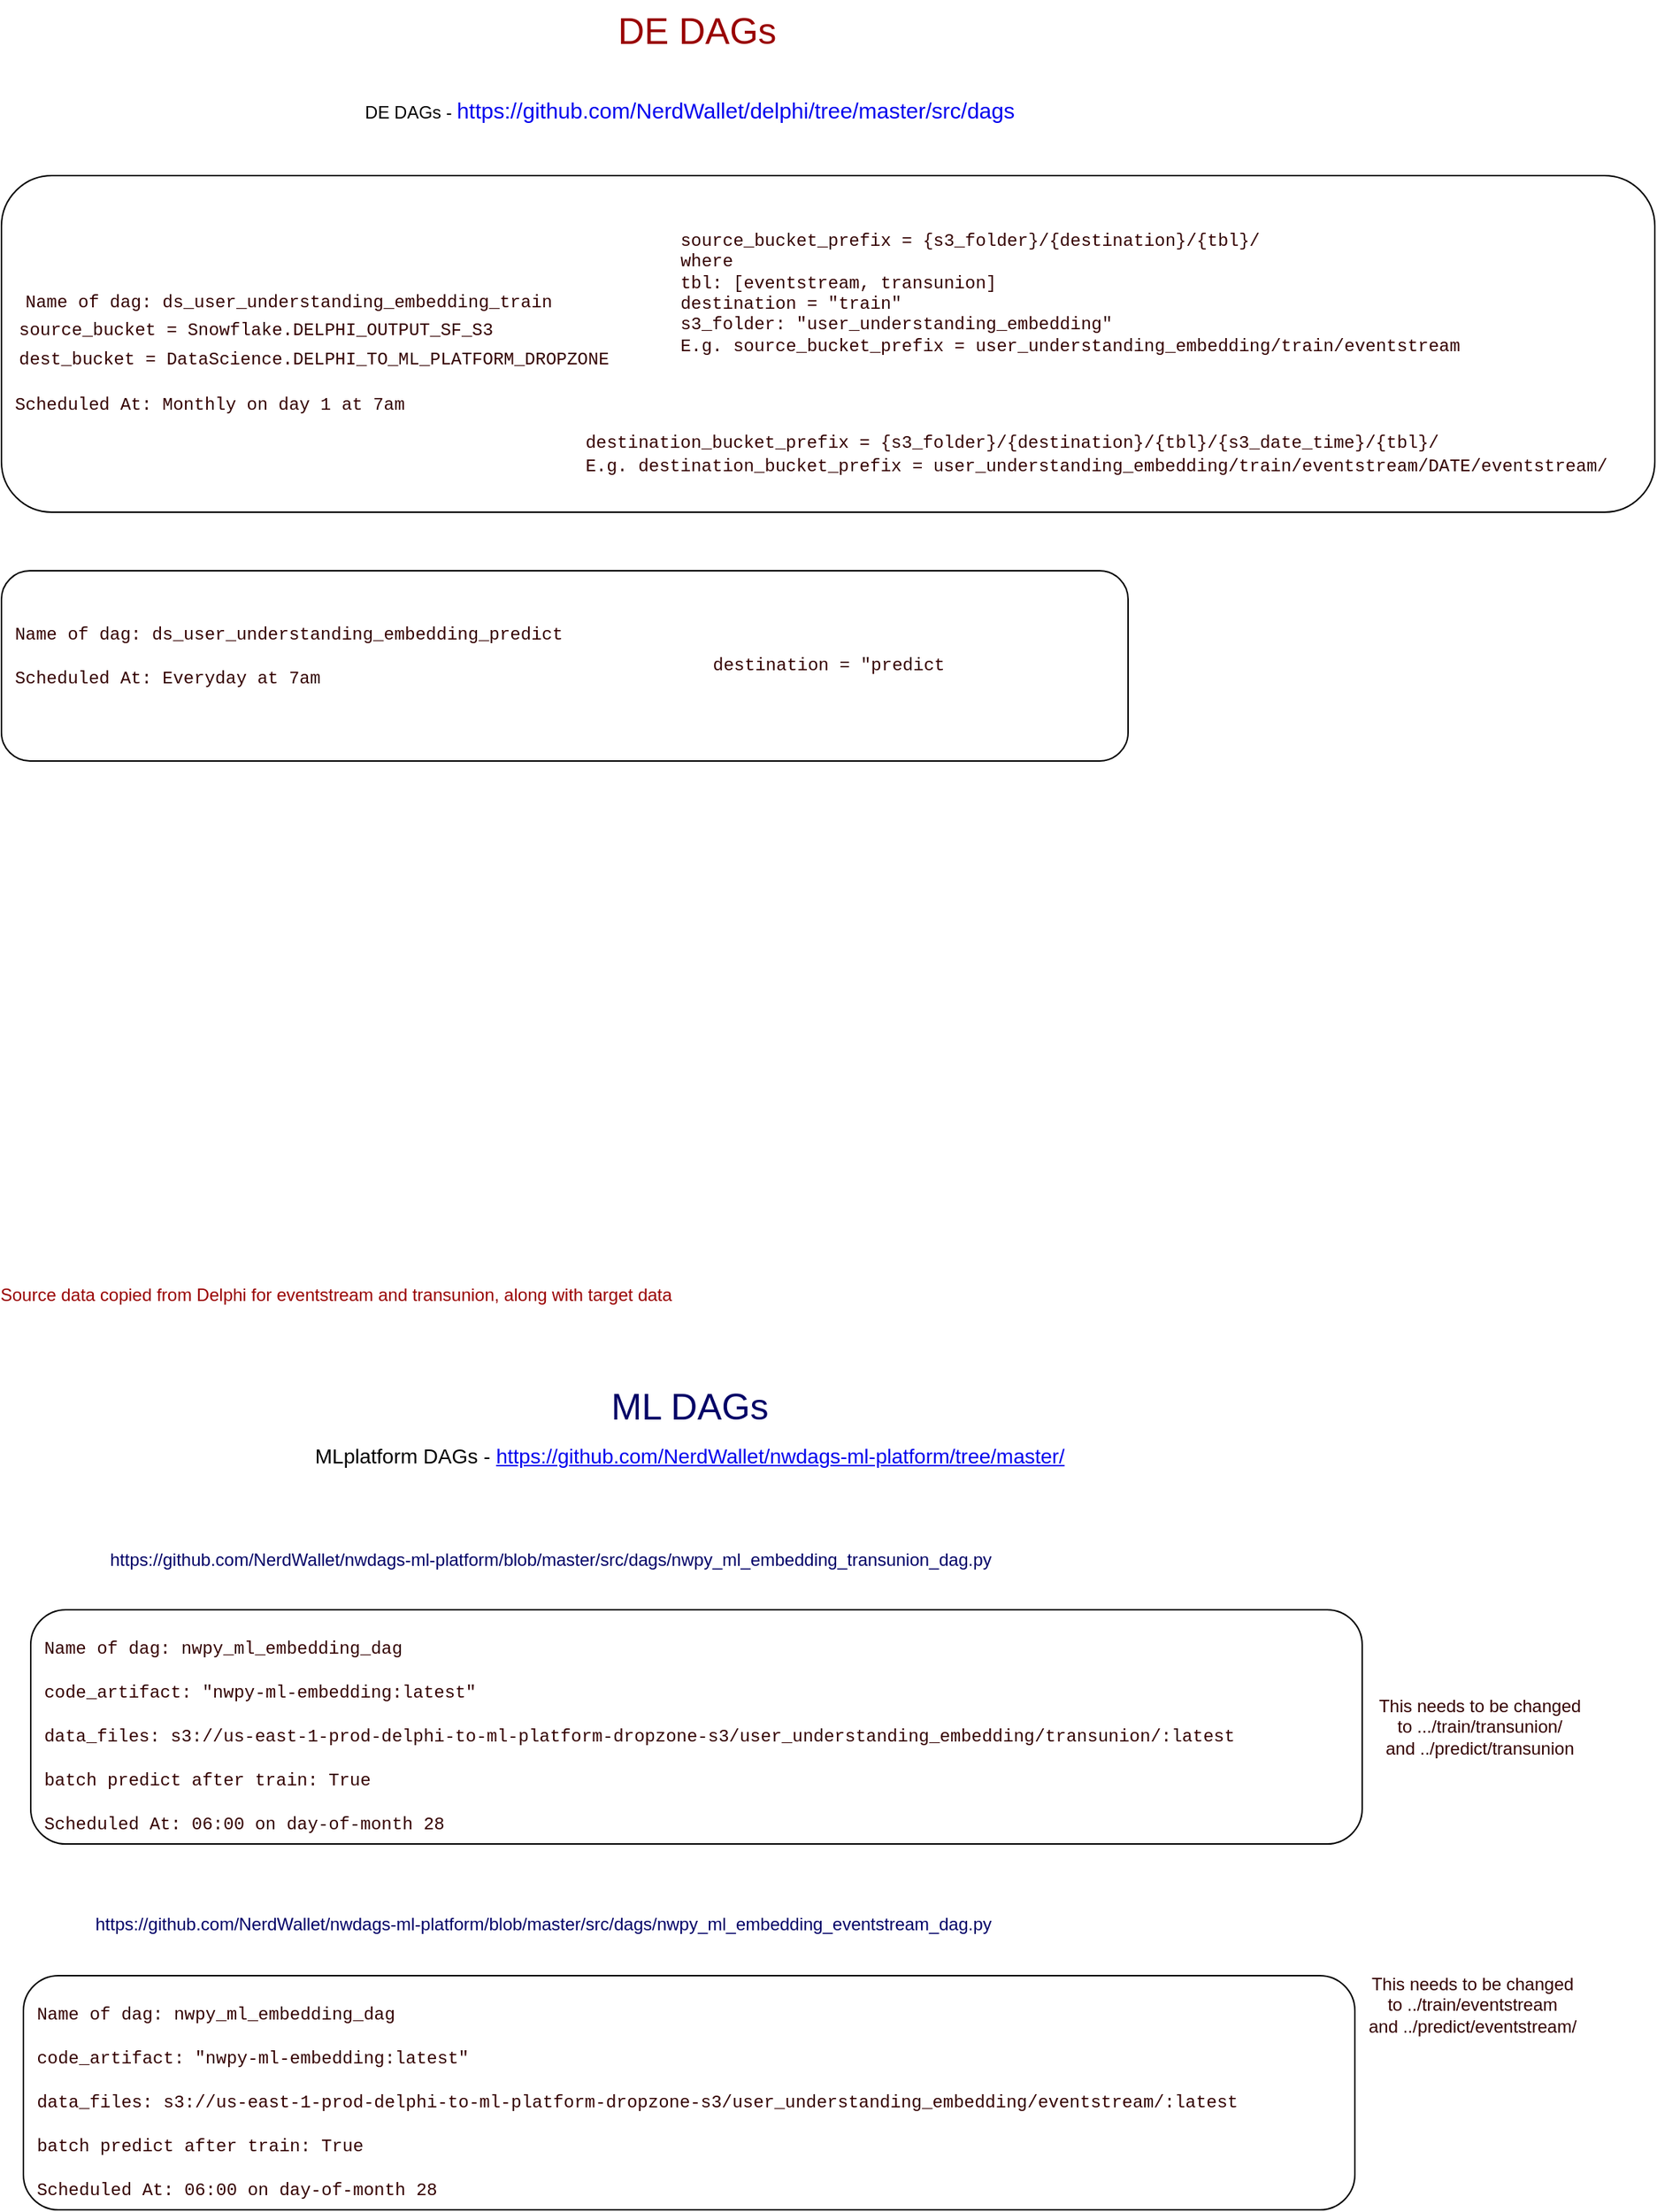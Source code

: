 <mxfile version="20.0.4" type="github">
  <diagram id="J3DCZBRzC3aoTUAwQ61n" name="Page-1">
    <mxGraphModel dx="1903" dy="1597" grid="1" gridSize="10" guides="1" tooltips="1" connect="1" arrows="1" fold="1" page="1" pageScale="1" pageWidth="850" pageHeight="1100" math="0" shadow="0">
      <root>
        <mxCell id="0" />
        <mxCell id="1" parent="0" />
        <mxCell id="DPSiODVmER1UZPMJQLEv-35" value="Source data copied from Delphi for eventstream and transunion, along with target data&amp;nbsp;" style="text;html=1;strokeColor=none;fillColor=none;align=center;verticalAlign=middle;rounded=0;labelBackgroundColor=none;fontColor=#990000;" parent="1" vertex="1">
          <mxGeometry x="-40" y="140" width="60" height="30" as="geometry" />
        </mxCell>
        <mxCell id="DPSiODVmER1UZPMJQLEv-47" style="edgeStyle=orthogonalEdgeStyle;rounded=0;orthogonalLoop=1;jettySize=auto;html=1;exitX=0;exitY=0;exitDx=63.75;exitDy=80;exitPerimeter=0;fontColor=#000000;entryX=0.703;entryY=0.986;entryDx=0;entryDy=0;entryPerimeter=0;" parent="1" source="DPSiODVmER1UZPMJQLEv-42" edge="1">
          <mxGeometry relative="1" as="geometry">
            <mxPoint x="809.51" y="519.02" as="targetPoint" />
          </mxGeometry>
        </mxCell>
        <mxCell id="DPSiODVmER1UZPMJQLEv-51" value="&lt;font style=&quot;font-size: 14px;&quot;&gt;MLplatform DAGs - &lt;a href=&quot;https://github.com/NerdWallet/delphi/tree/master/src/dags&quot;&gt;https://github.com/NerdWallet/nwdags-ml-platform/tree/master/&lt;/a&gt;&lt;/font&gt;" style="text;html=1;align=center;verticalAlign=middle;resizable=0;points=[];autosize=1;strokeColor=none;fillColor=none;fontColor=#000000;" parent="1" vertex="1">
          <mxGeometry x="-40" y="250" width="540" height="30" as="geometry" />
        </mxCell>
        <mxCell id="DPSiODVmER1UZPMJQLEv-52" value="DE DAGs -&amp;nbsp;&lt;a style=&quot;box-sizing: inherit; text-decoration-line: none; font-family: Slack-Lato, Slack-Fractions, appleLogo, sans-serif; font-size: 15px; font-variant-ligatures: common-ligatures; text-align: left;&quot; data-remove-tab-index=&quot;true&quot; tabindex=&quot;-1&quot; rel=&quot;noopener noreferrer&quot; href=&quot;https://github.com/NerdWallet/delphi/tree/master/src/dags&quot; data-sk=&quot;tooltip_parent&quot; data-stringify-link=&quot;https://github.com/NerdWallet/delphi/tree/master/src/dags&quot; class=&quot;c-link&quot; target=&quot;_blank&quot;&gt;https://github.com/NerdWallet/delphi/tree/master/src/dags&lt;/a&gt;" style="text;html=1;align=center;verticalAlign=middle;resizable=0;points=[];autosize=1;strokeColor=none;fillColor=none;fontColor=#000000;" parent="1" vertex="1">
          <mxGeometry x="-5" y="-670" width="470" height="30" as="geometry" />
        </mxCell>
        <mxCell id="9Zdf6GrbdQyKHOPBXZbT-1" value="&lt;font color=&quot;#990000&quot; style=&quot;font-size: 25px;&quot;&gt;DE DAGs&lt;/font&gt;" style="text;html=1;align=center;verticalAlign=middle;resizable=0;points=[];autosize=1;strokeColor=none;fillColor=none;" vertex="1" parent="1">
          <mxGeometry x="170" y="-730" width="130" height="40" as="geometry" />
        </mxCell>
        <mxCell id="9Zdf6GrbdQyKHOPBXZbT-2" value="&lt;font color=&quot;#000066&quot;&gt;ML DAGs&lt;/font&gt;" style="text;html=1;align=center;verticalAlign=middle;resizable=0;points=[];autosize=1;strokeColor=none;fillColor=none;fontSize=25;" vertex="1" parent="1">
          <mxGeometry x="165" y="210" width="130" height="40" as="geometry" />
        </mxCell>
        <mxCell id="9Zdf6GrbdQyKHOPBXZbT-4" value="&lt;span style=&quot;caret-color: rgb(165, 214, 255); font-family: ui-monospace, SFMono-Regular, &amp;quot;SF Mono&amp;quot;, Menlo, Consolas, &amp;quot;Liberation Mono&amp;quot;, monospace; font-size: 12px; text-size-adjust: auto;&quot;&gt;&lt;font color=&quot;#330000&quot;&gt;&lt;span style=&quot;white-space: pre;&quot;&gt;	&lt;/span&gt;Name of dag: nwpy_ml_embedding_dag&lt;br&gt;&lt;span style=&quot;box-sizing: border-box; caret-color: rgb(201, 209, 217); text-size-adjust: auto;&quot; class=&quot;pl-s1&quot;&gt;&lt;span style=&quot;box-sizing: border-box;&quot; data-hydro-click-hmac=&quot;99df0de95a7838768272debd3a4633718ef6220060d011ebce648fd38299e85e&quot; data-hydro-click=&quot;{&amp;quot;event_type&amp;quot;:&amp;quot;code_navigation.click_on_symbol&amp;quot;,&amp;quot;payload&amp;quot;:{&amp;quot;action&amp;quot;:&amp;quot;click_on_symbol&amp;quot;,&amp;quot;repository_id&amp;quot;:171959319,&amp;quot;ref&amp;quot;:&amp;quot;master&amp;quot;,&amp;quot;language&amp;quot;:&amp;quot;Python&amp;quot;,&amp;quot;backend&amp;quot;:&amp;quot;ALEPH_PRECISE&amp;quot;,&amp;quot;code_nav_context&amp;quot;:&amp;quot;BLOB_VIEW&amp;quot;,&amp;quot;retry_backend&amp;quot;:&amp;quot;&amp;quot;,&amp;quot;originating_url&amp;quot;:&amp;quot;https://github.com/NerdWallet/nwdags-ml-platform/find-definition?q=code_artifact&amp;amp;blob_path=src%2Fdags%2Fnwpy_ml_embedding_eventstream_dag.py&amp;amp;ref=master&amp;amp;language=Python&amp;amp;row=12&amp;amp;col=0&amp;amp;code_nav_context=BLOB_VIEW&amp;quot;,&amp;quot;user_id&amp;quot;:102988599}}&quot; class=&quot;pl-token&quot;&gt;&lt;span style=&quot;white-space: pre;&quot;&gt;	&lt;/span&gt;code_artifact:&lt;/span&gt;&lt;/span&gt;&lt;span style=&quot;caret-color: rgb(201, 209, 217); text-size-adjust: auto;&quot;&gt;&amp;nbsp;&lt;/span&gt;&lt;span style=&quot;box-sizing: border-box; text-size-adjust: auto;&quot; class=&quot;pl-s&quot;&gt;&quot;nwpy-ml-embedding:latest&quot;&lt;br&gt;&lt;span style=&quot;text-size-adjust: auto;&quot;&gt;&lt;span style=&quot;white-space: pre;&quot;&gt;	&lt;/span&gt;data_files: s3://us-east-1-prod-delphi-to-ml-platform-dropzone-s3/user_understanding_embedding/transunion/:latest&lt;br&gt;&lt;/span&gt;&lt;/span&gt;&lt;span style=&quot;white-space: pre;&quot;&gt;	&lt;/span&gt;batch predict after train: True&amp;nbsp;&lt;br&gt;&lt;/font&gt;&lt;span style=&quot;caret-color: rgb(139, 148, 158); text-size-adjust: auto;&quot;&gt;&lt;font color=&quot;#330000&quot;&gt;&lt;span style=&quot;white-space: pre;&quot;&gt;	&lt;/span&gt;Scheduled At: 06:00 on day-of-month 28&lt;/font&gt;&lt;/span&gt;&lt;br&gt;&lt;/span&gt;" style="rounded=1;whiteSpace=wrap;html=1;fontSize=25;fontColor=#000066;align=left;" vertex="1" parent="1">
          <mxGeometry x="-220" y="370" width="910" height="160" as="geometry" />
        </mxCell>
        <mxCell id="9Zdf6GrbdQyKHOPBXZbT-5" value="&lt;font style=&quot;font-size: 12px;&quot;&gt;https://github.com/NerdWallet/nwdags-ml-platform/blob/master/src/dags/nwpy_ml_embedding_transunion_dag.py&lt;/font&gt;" style="text;html=1;align=center;verticalAlign=middle;resizable=0;points=[];autosize=1;strokeColor=none;fillColor=none;fontSize=25;fontColor=#000066;" vertex="1" parent="1">
          <mxGeometry x="-180" y="310" width="630" height="40" as="geometry" />
        </mxCell>
        <mxCell id="9Zdf6GrbdQyKHOPBXZbT-6" value="https://github.com/NerdWallet/nwdags-ml-platform/blob/master/src/dags/nwpy_ml_embedding_eventstream_dag.py" style="text;html=1;align=center;verticalAlign=middle;resizable=0;points=[];autosize=1;strokeColor=none;fillColor=none;fontSize=12;fontColor=#000066;" vertex="1" parent="1">
          <mxGeometry x="-190" y="570" width="640" height="30" as="geometry" />
        </mxCell>
        <mxCell id="9Zdf6GrbdQyKHOPBXZbT-8" value="&lt;span style=&quot;caret-color: rgb(165, 214, 255); font-family: ui-monospace, SFMono-Regular, &amp;quot;SF Mono&amp;quot;, Menlo, Consolas, &amp;quot;Liberation Mono&amp;quot;, monospace; font-size: 12px; text-size-adjust: auto;&quot;&gt;&lt;font color=&quot;#330000&quot;&gt;&lt;span style=&quot;white-space: pre;&quot;&gt;	&lt;/span&gt;Name of dag: nwpy_ml_embedding_dag&lt;br&gt;&lt;span style=&quot;box-sizing: border-box; caret-color: rgb(201, 209, 217); text-size-adjust: auto;&quot; class=&quot;pl-s1&quot;&gt;&lt;span style=&quot;box-sizing: border-box;&quot; data-hydro-click-hmac=&quot;99df0de95a7838768272debd3a4633718ef6220060d011ebce648fd38299e85e&quot; data-hydro-click=&quot;{&amp;quot;event_type&amp;quot;:&amp;quot;code_navigation.click_on_symbol&amp;quot;,&amp;quot;payload&amp;quot;:{&amp;quot;action&amp;quot;:&amp;quot;click_on_symbol&amp;quot;,&amp;quot;repository_id&amp;quot;:171959319,&amp;quot;ref&amp;quot;:&amp;quot;master&amp;quot;,&amp;quot;language&amp;quot;:&amp;quot;Python&amp;quot;,&amp;quot;backend&amp;quot;:&amp;quot;ALEPH_PRECISE&amp;quot;,&amp;quot;code_nav_context&amp;quot;:&amp;quot;BLOB_VIEW&amp;quot;,&amp;quot;retry_backend&amp;quot;:&amp;quot;&amp;quot;,&amp;quot;originating_url&amp;quot;:&amp;quot;https://github.com/NerdWallet/nwdags-ml-platform/find-definition?q=code_artifact&amp;amp;blob_path=src%2Fdags%2Fnwpy_ml_embedding_eventstream_dag.py&amp;amp;ref=master&amp;amp;language=Python&amp;amp;row=12&amp;amp;col=0&amp;amp;code_nav_context=BLOB_VIEW&amp;quot;,&amp;quot;user_id&amp;quot;:102988599}}&quot; class=&quot;pl-token&quot;&gt;&lt;span style=&quot;white-space: pre;&quot;&gt;	&lt;/span&gt;code_artifact:&lt;/span&gt;&lt;/span&gt;&lt;span style=&quot;caret-color: rgb(201, 209, 217); text-size-adjust: auto;&quot;&gt;&amp;nbsp;&lt;/span&gt;&lt;span style=&quot;box-sizing: border-box; text-size-adjust: auto;&quot; class=&quot;pl-s&quot;&gt;&quot;nwpy-ml-embedding:latest&quot;&lt;br&gt;&lt;span style=&quot;text-size-adjust: auto;&quot;&gt;&lt;span style=&quot;white-space: pre;&quot;&gt;	&lt;/span&gt;data_files: s3://us-east-1-prod-delphi-to-ml-platform-dropzone-s3/user_understanding_embedding/eventstream/:latest&lt;br&gt;&lt;/span&gt;&lt;/span&gt;&lt;span style=&quot;white-space: pre;&quot;&gt;	&lt;/span&gt;batch predict after train: True&amp;nbsp;&lt;br&gt;&lt;/font&gt;&lt;span style=&quot;caret-color: rgb(139, 148, 158); text-size-adjust: auto;&quot;&gt;&lt;font color=&quot;#330000&quot;&gt;&lt;span style=&quot;white-space: pre;&quot;&gt;	&lt;/span&gt;Scheduled At: 06:00 on day-of-month 28&lt;/font&gt;&lt;/span&gt;&lt;br&gt;&lt;/span&gt;" style="rounded=1;whiteSpace=wrap;html=1;fontSize=25;fontColor=#000066;align=left;" vertex="1" parent="1">
          <mxGeometry x="-225" y="620" width="910" height="160" as="geometry" />
        </mxCell>
        <mxCell id="9Zdf6GrbdQyKHOPBXZbT-9" value="This needs to be changed &lt;br&gt;to .../train/transunion/&lt;br&gt;and ../predict/transunion" style="text;html=1;align=center;verticalAlign=middle;resizable=0;points=[];autosize=1;strokeColor=none;fillColor=none;fontSize=12;fontColor=#330000;" vertex="1" parent="1">
          <mxGeometry x="690" y="420" width="160" height="60" as="geometry" />
        </mxCell>
        <mxCell id="9Zdf6GrbdQyKHOPBXZbT-11" value="This needs to be changed&lt;br&gt;to ../train/eventstream&lt;br&gt;and ../predict/eventstream/" style="text;html=1;align=center;verticalAlign=middle;resizable=0;points=[];autosize=1;strokeColor=none;fillColor=none;fontSize=12;fontColor=#330000;" vertex="1" parent="1">
          <mxGeometry x="680" y="610" width="170" height="60" as="geometry" />
        </mxCell>
        <mxCell id="9Zdf6GrbdQyKHOPBXZbT-12" value="&lt;span style=&quot;caret-color: rgb(165, 214, 255); font-family: ui-monospace, SFMono-Regular, &amp;quot;SF Mono&amp;quot;, Menlo, Consolas, &amp;quot;Liberation Mono&amp;quot;, monospace; font-size: 12px; text-size-adjust: auto;&quot;&gt;&lt;font color=&quot;#330000&quot;&gt;&lt;span style=&quot;&quot;&gt;&lt;/span&gt;&amp;nbsp; Name of dag:&amp;nbsp;&lt;/font&gt;&lt;span style=&quot;text-size-adjust: auto;&quot;&gt;&lt;font color=&quot;#330000&quot;&gt;ds_user_understanding_embedding_train&lt;/font&gt;&lt;/span&gt;&lt;font color=&quot;#330000&quot;&gt;&lt;span style=&quot;box-sizing: border-box; text-size-adjust: auto;&quot; class=&quot;pl-s&quot;&gt;&lt;br&gt;&lt;/span&gt;&lt;/font&gt;&lt;table style=&quot;border-spacing: 0px; border-collapse: collapse; tab-size: 8; caret-color: rgb(201, 209, 217); color: rgb(201, 209, 217); font-family: -apple-system, BlinkMacSystemFont, &amp;quot;Segoe UI&amp;quot;, Helvetica, Arial, sans-serif, &amp;quot;Apple Color Emoji&amp;quot;, &amp;quot;Segoe UI Emoji&amp;quot;; font-size: 14px; text-indent: 0px; text-size-adjust: auto;&quot; data-tagsearch-path=&quot;src/dags/ds_user_understanding_embedding_train.py&quot; data-tagsearch-lang=&quot;Python&quot; data-paste-markdown-skip=&quot;&quot; data-tab-size=&quot;8&quot; class=&quot;highlight tab-size js-file-line-container js-code-nav-container js-tagsearch-file&quot;&gt;&lt;tbody style=&quot;box-sizing: border-box;&quot;&gt;&lt;tr style=&quot;box-sizing: border-box;&quot;&gt;&lt;td style=&quot;box-sizing: border-box; padding: 0px 10px; position: relative; line-height: 20px; vertical-align: top; overflow: visible; font-family: ui-monospace, SFMono-Regular, &amp;quot;SF Mono&amp;quot;, Menlo, Consolas, &amp;quot;Liberation Mono&amp;quot;, monospace; font-size: 12px; overflow-wrap: normal;&quot; class=&quot;blob-code blob-code-inner js-file-line&quot; id=&quot;LC97&quot;&gt;&lt;font color=&quot;#330000&quot;&gt;&lt;span style=&quot;box-sizing: border-box;&quot; class=&quot;pl-s1&quot;&gt;&lt;span style=&quot;box-sizing: border-box;&quot; data-hydro-click-hmac=&quot;109a80b43960c4553f395644fe2ccf0aec0a5eb89b3a8d28cb28b147ef513796&quot; data-hydro-click=&quot;{&amp;quot;event_type&amp;quot;:&amp;quot;code_navigation.click_on_symbol&amp;quot;,&amp;quot;payload&amp;quot;:{&amp;quot;action&amp;quot;:&amp;quot;click_on_symbol&amp;quot;,&amp;quot;repository_id&amp;quot;:181556173,&amp;quot;ref&amp;quot;:&amp;quot;master&amp;quot;,&amp;quot;language&amp;quot;:&amp;quot;Python&amp;quot;,&amp;quot;backend&amp;quot;:&amp;quot;ALEPH_PRECISE&amp;quot;,&amp;quot;code_nav_context&amp;quot;:&amp;quot;BLOB_VIEW&amp;quot;,&amp;quot;retry_backend&amp;quot;:&amp;quot;&amp;quot;,&amp;quot;originating_url&amp;quot;:&amp;quot;https://github.com/NerdWallet/delphi/find-definition?q=source_bucket&amp;amp;blob_path=src%2Fdags%2Fds_user_understanding_embedding_train.py&amp;amp;ref=master&amp;amp;language=Python&amp;amp;row=96&amp;amp;col=4&amp;amp;code_nav_context=BLOB_VIEW&amp;quot;,&amp;quot;user_id&amp;quot;:102988599}}&quot; class=&quot;pl-token&quot;&gt;source_bucket&lt;/span&gt;&lt;/span&gt; &lt;span style=&quot;box-sizing: border-box;&quot; class=&quot;pl-c1&quot;&gt;=&lt;/span&gt; &lt;span style=&quot;box-sizing: border-box;&quot; class=&quot;pl-v&quot;&gt;&lt;span style=&quot;box-sizing: border-box;&quot; data-hydro-click-hmac=&quot;73d62aa70737c8d351bc3a8c4cdc957c9038c24f1d045db1ce19f86236ac29a8&quot; data-hydro-click=&quot;{&amp;quot;event_type&amp;quot;:&amp;quot;code_navigation.click_on_symbol&amp;quot;,&amp;quot;payload&amp;quot;:{&amp;quot;action&amp;quot;:&amp;quot;click_on_symbol&amp;quot;,&amp;quot;repository_id&amp;quot;:181556173,&amp;quot;ref&amp;quot;:&amp;quot;master&amp;quot;,&amp;quot;language&amp;quot;:&amp;quot;Python&amp;quot;,&amp;quot;backend&amp;quot;:&amp;quot;ALEPH_PRECISE&amp;quot;,&amp;quot;code_nav_context&amp;quot;:&amp;quot;BLOB_VIEW&amp;quot;,&amp;quot;retry_backend&amp;quot;:&amp;quot;&amp;quot;,&amp;quot;originating_url&amp;quot;:&amp;quot;https://github.com/NerdWallet/delphi/find-definition?q=Snowflake&amp;amp;blob_path=src%2Fdags%2Fds_user_understanding_embedding_train.py&amp;amp;ref=master&amp;amp;language=Python&amp;amp;row=96&amp;amp;col=20&amp;amp;code_nav_context=BLOB_VIEW&amp;quot;,&amp;quot;user_id&amp;quot;:102988599}}&quot; class=&quot;pl-token&quot;&gt;Snowflake&lt;/span&gt;&lt;/span&gt;.&lt;span style=&quot;box-sizing: border-box;&quot; class=&quot;pl-v&quot;&gt;&lt;span style=&quot;box-sizing: border-box;&quot; data-hydro-click-hmac=&quot;b24b44c922259c218b8df5f90505d8a2d99cfd51ebf09edaeb7dfe16132a4b1c&quot; data-hydro-click=&quot;{&amp;quot;event_type&amp;quot;:&amp;quot;code_navigation.click_on_symbol&amp;quot;,&amp;quot;payload&amp;quot;:{&amp;quot;action&amp;quot;:&amp;quot;click_on_symbol&amp;quot;,&amp;quot;repository_id&amp;quot;:181556173,&amp;quot;ref&amp;quot;:&amp;quot;master&amp;quot;,&amp;quot;language&amp;quot;:&amp;quot;Python&amp;quot;,&amp;quot;backend&amp;quot;:&amp;quot;ALEPH_PRECISE&amp;quot;,&amp;quot;code_nav_context&amp;quot;:&amp;quot;BLOB_VIEW&amp;quot;,&amp;quot;retry_backend&amp;quot;:&amp;quot;&amp;quot;,&amp;quot;originating_url&amp;quot;:&amp;quot;https://github.com/NerdWallet/delphi/find-definition?q=DELPHI_OUTPUT_SF_S3&amp;amp;blob_path=src%2Fdags%2Fds_user_understanding_embedding_train.py&amp;amp;ref=master&amp;amp;language=Python&amp;amp;row=96&amp;amp;col=30&amp;amp;code_nav_context=BLOB_VIEW&amp;quot;,&amp;quot;user_id&amp;quot;:102988599}}&quot; class=&quot;pl-token&quot;&gt;DELPHI_OUTPUT_SF_S3&lt;br&gt;&lt;/span&gt;&lt;/span&gt;dest_bucket&amp;nbsp;&lt;/font&gt;&lt;span style=&quot;color: rgb(51, 0, 0); box-sizing: border-box;&quot; class=&quot;pl-c1&quot;&gt;=&lt;/span&gt;&lt;span style=&quot;color: rgb(51, 0, 0);&quot;&gt;&amp;nbsp;&lt;/span&gt;&lt;span style=&quot;color: rgb(51, 0, 0); box-sizing: border-box;&quot; class=&quot;pl-v&quot;&gt;DataScience&lt;/span&gt;&lt;span style=&quot;color: rgb(51, 0, 0);&quot;&gt;.&lt;/span&gt;&lt;span style=&quot;color: rgb(51, 0, 0); box-sizing: border-box;&quot; class=&quot;pl-v&quot;&gt;DELPHI_TO_ML_PLATFORM_DROPZONE&lt;/span&gt;&lt;br&gt;&lt;font style=&quot;caret-color: rgb(165, 214, 255);&quot; color=&quot;#330000&quot;&gt;&lt;/font&gt;&lt;/td&gt;&lt;/tr&gt;&lt;/tbody&gt;&lt;/table&gt;&lt;font color=&quot;#330000&quot;&gt;&lt;span style=&quot;caret-color: rgb(139, 148, 158); text-size-adjust: auto;&quot;&gt;&amp;nbsp;Scheduled At:&amp;nbsp;&lt;/span&gt;&lt;span style=&quot;caret-color: rgb(139, 148, 158); text-size-adjust: auto;&quot;&gt;Monthly on day 1 at 7am&lt;/span&gt;&lt;/font&gt;&lt;br&gt;&lt;/span&gt;" style="rounded=1;whiteSpace=wrap;html=1;fontSize=25;fontColor=#000066;align=left;" vertex="1" parent="1">
          <mxGeometry x="-240" y="-610" width="1130" height="230" as="geometry" />
        </mxCell>
        <mxCell id="9Zdf6GrbdQyKHOPBXZbT-13" value="&lt;div style=&quot;text-align: left;&quot;&gt;&lt;span style=&quot;font-family: ui-monospace, SFMono-Regular, &amp;quot;SF Mono&amp;quot;, Menlo, Consolas, &amp;quot;Liberation Mono&amp;quot;, monospace; caret-color: rgb(165, 214, 255); background-color: initial;&quot;&gt;source_bucket_prefix = {s3_folder}/{destination}/{tbl}/&amp;nbsp;&lt;/span&gt;&lt;/div&gt;&lt;span style=&quot;caret-color: rgb(165, 214, 255); font-family: ui-monospace, SFMono-Regular, &amp;quot;SF Mono&amp;quot;, Menlo, Consolas, &amp;quot;Liberation Mono&amp;quot;, monospace; text-size-adjust: auto;&quot;&gt;&lt;div style=&quot;text-align: left;&quot;&gt;&lt;span style=&quot;background-color: initial;&quot;&gt;where&lt;/span&gt;&lt;/div&gt;&lt;div style=&quot;text-align: left;&quot;&gt;&lt;span style=&quot;background-color: initial;&quot;&gt;tbl: [eventstream, transunion]&lt;/span&gt;&lt;/div&gt;&lt;span style=&quot;box-sizing: border-box; caret-color: rgb(201, 209, 217); text-size-adjust: auto;&quot; class=&quot;pl-s1&quot;&gt;&lt;div style=&quot;text-align: left;&quot;&gt;&lt;span style=&quot;background-color: initial; box-sizing: border-box; text-size-adjust: auto;&quot; class=&quot;pl-s1&quot;&gt;&lt;span style=&quot;box-sizing: border-box;&quot; data-hydro-click-hmac=&quot;4c4b5418053c10e5418f59fdbc634f6265f1a797ad5dd90bd82aa4c5bea79886&quot; data-hydro-click=&quot;{&amp;quot;event_type&amp;quot;:&amp;quot;code_navigation.click_on_symbol&amp;quot;,&amp;quot;payload&amp;quot;:{&amp;quot;action&amp;quot;:&amp;quot;click_on_symbol&amp;quot;,&amp;quot;repository_id&amp;quot;:181556173,&amp;quot;ref&amp;quot;:&amp;quot;master&amp;quot;,&amp;quot;language&amp;quot;:&amp;quot;Python&amp;quot;,&amp;quot;backend&amp;quot;:&amp;quot;ALEPH_PRECISE&amp;quot;,&amp;quot;code_nav_context&amp;quot;:&amp;quot;BLOB_VIEW&amp;quot;,&amp;quot;retry_backend&amp;quot;:&amp;quot;&amp;quot;,&amp;quot;originating_url&amp;quot;:&amp;quot;https://github.com/NerdWallet/delphi/find-definition?q=destination&amp;amp;blob_path=src%2Fdags%2Fds_user_understanding_embedding_train.py&amp;amp;ref=master&amp;amp;language=Python&amp;amp;row=34&amp;amp;col=0&amp;amp;code_nav_context=BLOB_VIEW&amp;quot;,&amp;quot;user_id&amp;quot;:102988599}}&quot; class=&quot;pl-token&quot;&gt;destination&lt;/span&gt;&lt;/span&gt;&lt;span style=&quot;background-color: initial; text-size-adjust: auto;&quot;&gt; &lt;/span&gt;&lt;span style=&quot;caret-color: rgb(165, 214, 255); background-color: initial; box-sizing: border-box; text-size-adjust: auto;&quot; class=&quot;pl-c1&quot;&gt;=&lt;/span&gt;&lt;span style=&quot;background-color: initial; text-size-adjust: auto;&quot;&gt; &lt;/span&gt;&lt;span style=&quot;caret-color: rgb(165, 214, 255); background-color: initial; box-sizing: border-box; text-size-adjust: auto;&quot; class=&quot;pl-s&quot;&gt;&quot;train&quot;&lt;/span&gt;&lt;/div&gt;&lt;/span&gt;&lt;span style=&quot;box-sizing: border-box; text-size-adjust: auto;&quot; class=&quot;pl-s&quot;&gt;&lt;div style=&quot;text-align: left;&quot;&gt;&lt;span style=&quot;background-color: initial; box-sizing: border-box; text-size-adjust: auto;&quot; class=&quot;pl-s&quot;&gt;s3_folder&lt;/span&gt;&lt;span style=&quot;background-color: initial; caret-color: rgb(201, 209, 217); text-size-adjust: auto;&quot;&gt;: &lt;/span&gt;&lt;span style=&quot;background-color: initial; box-sizing: border-box; text-size-adjust: auto;&quot; class=&quot;pl-s&quot;&gt;&quot;user_understanding_embedding&quot;&lt;/span&gt;&lt;/div&gt;&lt;div style=&quot;text-align: left;&quot;&gt;E.g. source_bucket_prefix = user_understanding_embedding/train/eventstream&lt;/div&gt;&lt;/span&gt;&lt;/span&gt;" style="text;html=1;align=center;verticalAlign=middle;resizable=0;points=[];autosize=1;strokeColor=none;fillColor=none;fontSize=12;fontColor=#330000;" vertex="1" parent="1">
          <mxGeometry x="210" y="-580" width="560" height="100" as="geometry" />
        </mxCell>
        <mxCell id="9Zdf6GrbdQyKHOPBXZbT-14" value="&lt;span style=&quot;caret-color: rgb(165, 214, 255); font-family: ui-monospace, SFMono-Regular, &amp;quot;SF Mono&amp;quot;, Menlo, Consolas, &amp;quot;Liberation Mono&amp;quot;, monospace; text-size-adjust: auto;&quot;&gt;&amp;nbsp;destination_bucket_prefix = {s3_folder}/{destination}/{tbl}/{s3_date_time}/{tbl}/&lt;br&gt;&amp;nbsp;E.g. destination_bucket_prefix = user_understanding_embedding/train/eventstream/DATE/eventstream/&lt;br&gt;&lt;/span&gt;" style="text;html=1;align=left;verticalAlign=middle;resizable=0;points=[];autosize=1;strokeColor=none;fillColor=none;fontSize=12;fontColor=#330000;" vertex="1" parent="1">
          <mxGeometry x="150" y="-440" width="730" height="40" as="geometry" />
        </mxCell>
        <mxCell id="9Zdf6GrbdQyKHOPBXZbT-18" value="&lt;div style=&quot;&quot;&gt;&lt;span style=&quot;caret-color: rgb(139, 148, 158); font-family: ui-monospace, SFMono-Regular, &amp;quot;SF Mono&amp;quot;, Menlo, Consolas, &amp;quot;Liberation Mono&amp;quot;, monospace;&quot;&gt;&amp;nbsp;&lt;/span&gt;&lt;font style=&quot;background-color: initial; font-family: ui-monospace, SFMono-Regular, &amp;quot;SF Mono&amp;quot;, Menlo, Consolas, &amp;quot;Liberation Mono&amp;quot;, monospace; caret-color: rgb(165, 214, 255);&quot; color=&quot;#330000&quot;&gt;Name of dag:&amp;nbsp;&lt;/font&gt;&lt;span style=&quot;background-color: initial; color: rgb(0, 0, 102); font-family: ui-monospace, SFMono-Regular, &amp;quot;SF Mono&amp;quot;, Menlo, Consolas, &amp;quot;Liberation Mono&amp;quot;, monospace; caret-color: rgb(165, 214, 255); text-size-adjust: auto;&quot;&gt;&lt;font color=&quot;#330000&quot;&gt;ds_user_understanding_embedding_predict&lt;/font&gt;&lt;/span&gt;&lt;br&gt;&lt;/div&gt;&lt;div style=&quot;&quot;&gt;&lt;span style=&quot;background-color: initial; color: rgb(0, 0, 102); font-family: ui-monospace, SFMono-Regular, &amp;quot;SF Mono&amp;quot;, Menlo, Consolas, &amp;quot;Liberation Mono&amp;quot;, monospace; caret-color: rgb(165, 214, 255); text-size-adjust: auto;&quot;&gt;&lt;font color=&quot;#330000&quot;&gt;&lt;br&gt;&lt;/font&gt;&lt;/span&gt;&lt;/div&gt;&lt;span style=&quot;text-align: center; color: rgb(0, 0, 102); font-family: ui-monospace, SFMono-Regular, &amp;quot;SF Mono&amp;quot;, Menlo, Consolas, &amp;quot;Liberation Mono&amp;quot;, monospace; caret-color: rgb(165, 214, 255); text-size-adjust: auto;&quot;&gt;&lt;/span&gt;&lt;span style=&quot;color: rgb(0, 0, 102); font-family: ui-monospace, SFMono-Regular, &amp;quot;SF Mono&amp;quot;, Menlo, Consolas, &amp;quot;Liberation Mono&amp;quot;, monospace; font-size: 12px; font-style: normal; font-variant-ligatures: normal; font-variant-caps: normal; font-weight: 400; letter-spacing: normal; orphans: 2; text-indent: 0px; text-transform: none; widows: 2; word-spacing: 0px; -webkit-text-stroke-width: 0px; caret-color: rgb(165, 214, 255); background-color: rgb(248, 249, 250); text-decoration-thickness: initial; text-decoration-style: initial; text-decoration-color: initial; text-size-adjust: auto;&quot;&gt;&lt;span style=&quot;color: rgb(51, 0, 0); caret-color: rgb(139, 148, 158); text-size-adjust: auto;&quot;&gt;&lt;div style=&quot;&quot;&gt;&lt;span style=&quot;text-size-adjust: auto;&quot;&gt;&amp;nbsp;Scheduled At:&amp;nbsp;&lt;/span&gt;&lt;span style=&quot;text-size-adjust: auto;&quot;&gt;Everyday at 7am&amp;nbsp;&lt;/span&gt;&lt;/div&gt;&lt;/span&gt;&lt;/span&gt;&lt;font face=&quot;ui-monospace, SFMono-Regular, SF Mono, Menlo, Consolas, Liberation Mono, monospace&quot; style=&quot;orphans: 2; text-indent: 0px; widows: 2; background-color: rgb(248, 249, 250); text-decoration-thickness: initial; text-decoration-style: initial; text-decoration-color: initial;&quot;&gt;&lt;div style=&quot;caret-color: rgb(165, 214, 255);&quot;&gt;&lt;br&gt;&lt;/div&gt;&lt;/font&gt;" style="rounded=1;whiteSpace=wrap;html=1;labelBackgroundColor=none;fontSize=12;fontColor=#330000;align=left;" vertex="1" parent="1">
          <mxGeometry x="-240" y="-340" width="770" height="130" as="geometry" />
        </mxCell>
        <mxCell id="9Zdf6GrbdQyKHOPBXZbT-19" value="&lt;span style=&quot;font-family: ui-monospace, SFMono-Regular, &amp;quot;SF Mono&amp;quot;, Menlo, Consolas, &amp;quot;Liberation Mono&amp;quot;, monospace; box-sizing: border-box; text-size-adjust: auto;&quot; class=&quot;pl-s1&quot;&gt;&lt;div style=&quot;text-align: left;&quot;&gt;&lt;span style=&quot;caret-color: rgb(201, 209, 217); background-color: initial; box-sizing: border-box; text-size-adjust: auto;&quot; class=&quot;pl-s1&quot;&gt;destination&lt;/span&gt;&lt;span style=&quot;caret-color: rgb(201, 209, 217); background-color: initial; text-size-adjust: auto;&quot;&gt;&amp;nbsp;&lt;/span&gt;&lt;span style=&quot;caret-color: rgb(165, 214, 255); background-color: initial; box-sizing: border-box; text-size-adjust: auto;&quot; class=&quot;pl-c1&quot;&gt;=&lt;/span&gt;&lt;span style=&quot;background-color: initial; text-size-adjust: auto;&quot;&gt;&lt;span style=&quot;caret-color: rgb(201, 209, 217);&quot;&gt;&amp;nbsp;&lt;/span&gt;&lt;span style=&quot;caret-color: rgb(165, 214, 255);&quot;&gt;&quot;predict&lt;/span&gt;&lt;/span&gt;&lt;/div&gt;&lt;/span&gt;&lt;span style=&quot;font-family: ui-monospace, SFMono-Regular, &amp;quot;SF Mono&amp;quot;, Menlo, Consolas, &amp;quot;Liberation Mono&amp;quot;, monospace; caret-color: rgb(165, 214, 255); box-sizing: border-box; text-size-adjust: auto;&quot; class=&quot;pl-s&quot;&gt;&lt;/span&gt;" style="text;html=1;align=center;verticalAlign=middle;resizable=0;points=[];autosize=1;strokeColor=none;fillColor=none;fontSize=12;fontColor=#330000;" vertex="1" parent="1">
          <mxGeometry x="235" y="-290" width="180" height="30" as="geometry" />
        </mxCell>
      </root>
    </mxGraphModel>
  </diagram>
</mxfile>
